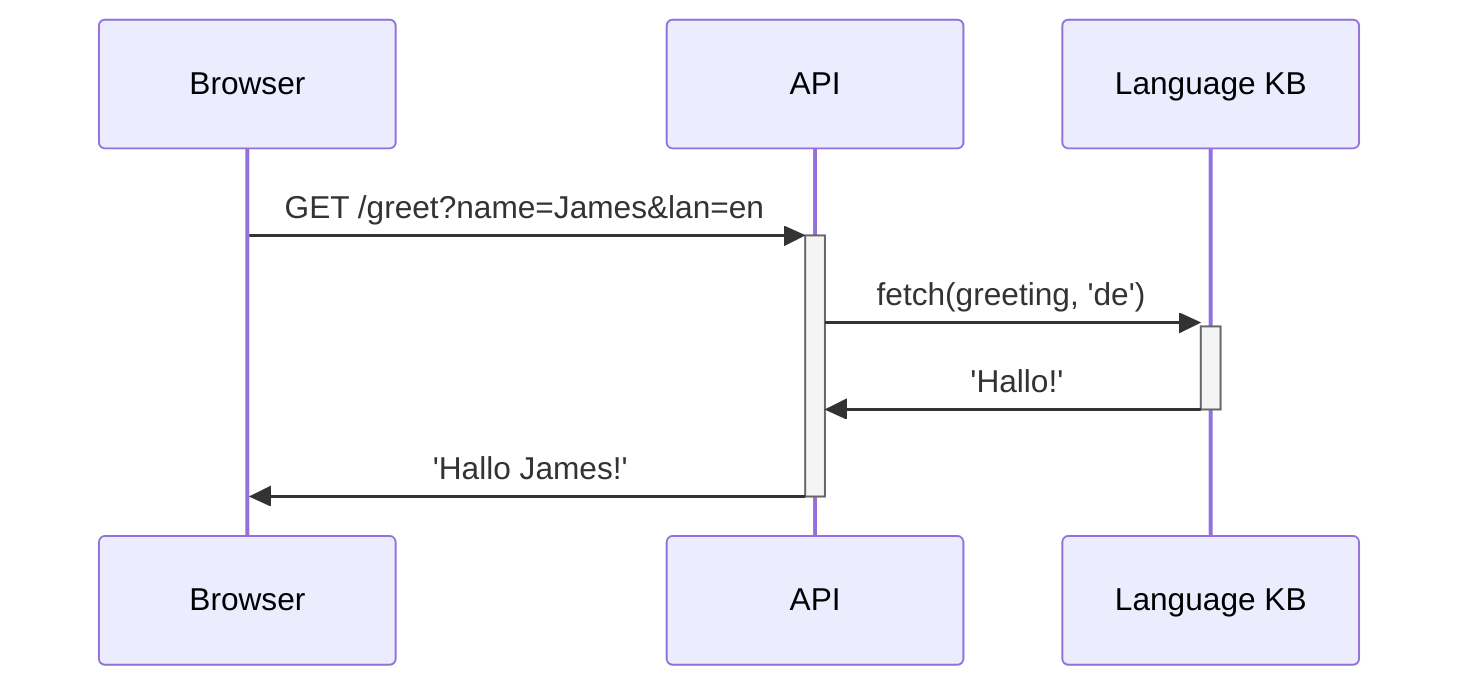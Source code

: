 sequenceDiagram
    participant B as Browser
    participant A as API
    participant C as Language KB

    B ->> +A: GET /greet?name=James&lan=en
    A ->> +C: fetch(greeting, 'de')

    C ->> -A: 'Hallo!'
    A ->> -B: 'Hallo James!'